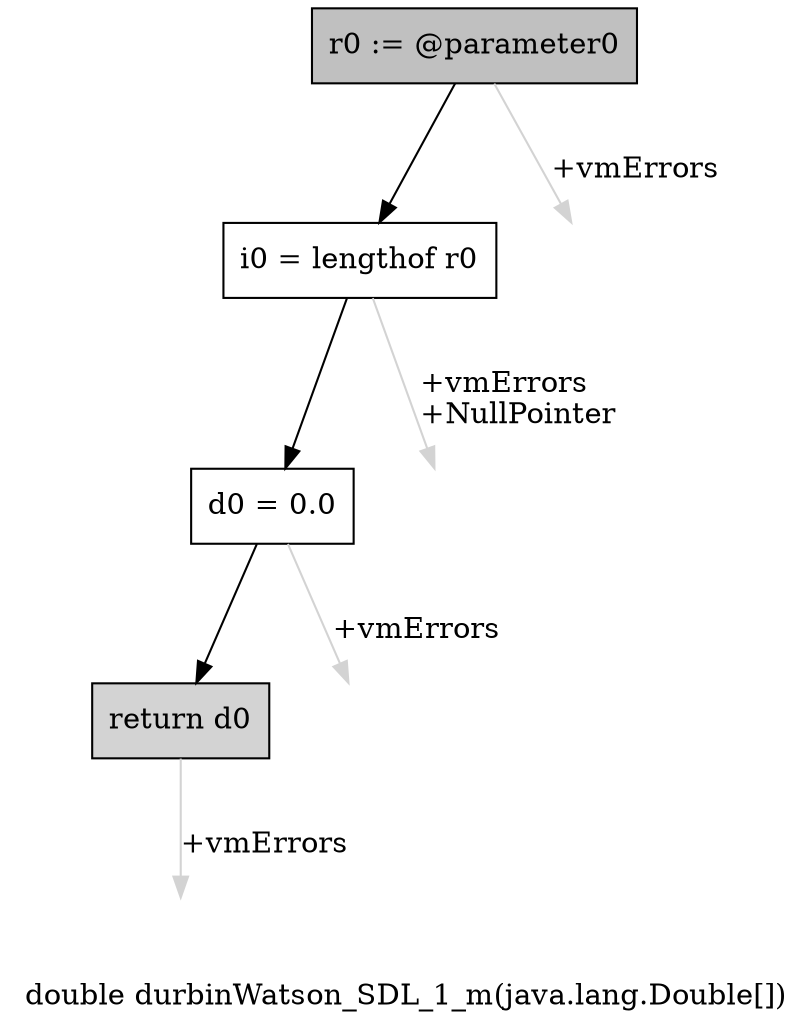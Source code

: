 digraph "double durbinWatson_SDL_1_m(java.lang.Double[])" {
    label="double durbinWatson_SDL_1_m(java.lang.Double[])";
    node [shape=box];
    "0" [style=filled,fillcolor=gray,label="r0 := @parameter0",];
    "1" [label="i0 = lengthof r0",];
    "0"->"1" [color=black,];
    "4" [style=invis,label="Esc",];
    "0"->"4" [color=lightgray,label="\l+vmErrors",];
    "2" [label="d0 = 0.0",];
    "1"->"2" [color=black,];
    "5" [style=invis,label="Esc",];
    "1"->"5" [color=lightgray,label="\l+vmErrors\l+NullPointer",];
    "3" [style=filled,fillcolor=lightgray,label="return d0",];
    "2"->"3" [color=black,];
    "6" [style=invis,label="Esc",];
    "2"->"6" [color=lightgray,label="\l+vmErrors",];
    "7" [style=invis,label="Esc",];
    "3"->"7" [color=lightgray,label="\l+vmErrors",];
}
